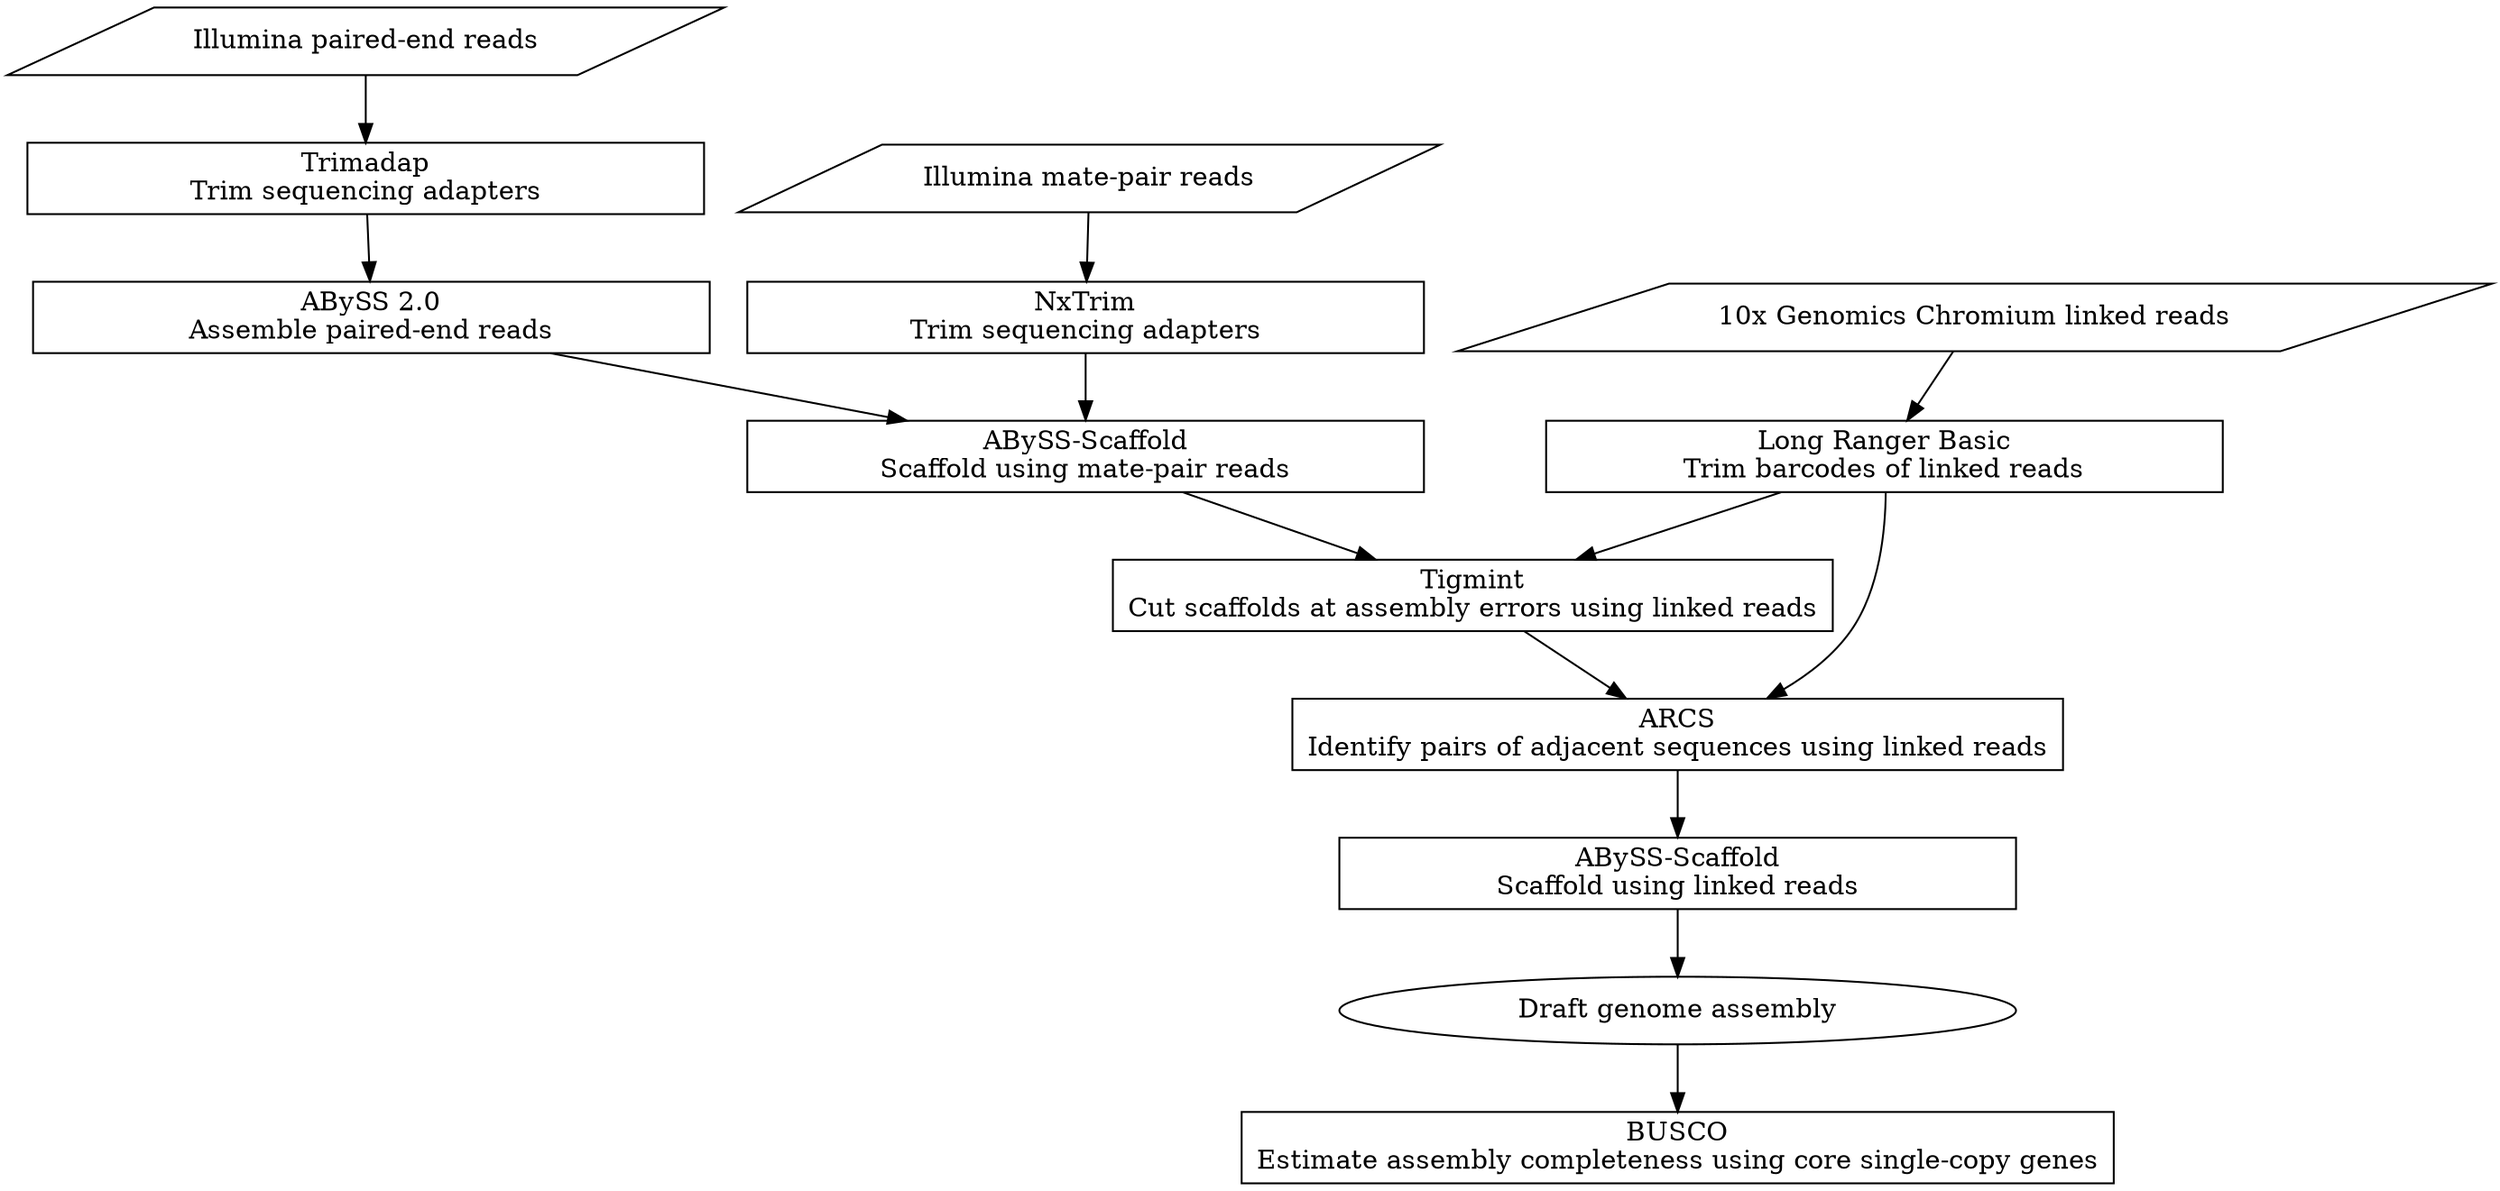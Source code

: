 digraph {
node [shape="rectangle" width=5]

pe [label="Illumina paired-end reads" shape="parallelogram"]
mp [label="Illumina mate-pair reads" shape="parallelogram"]
lr [label="10x Genomics Chromium linked reads" shape="parallelogram"]

pe_trim [label="Trimadap\nTrim sequencing adapters"]
mp_trim [label="NxTrim\nTrim sequencing adapters"]
lr_trim [label="Long Ranger Basic\nTrim barcodes of linked reads"]

abyss [label="ABySS 2.0\nAssemble paired-end reads"]
abyss_mp [label="ABySS-Scaffold\nScaffold using mate-pair reads"]
tigmint [label="Tigmint\nCut scaffolds at assembly errors using linked reads"]
arcs [label="ARCS\nIdentify pairs of adjacent sequences using linked reads"]
abyss_lr [label="ABySS-Scaffold\nScaffold using linked reads"]
scaffolds [label="Draft genome assembly" shape="ellipse"]
busco [label="BUSCO\nEstimate assembly completeness using core single-copy genes"]

pe -> pe_trim -> abyss
mp -> mp_trim -> abyss_mp
lr -> lr_trim -> tigmint
lr_trim -> arcs
abyss -> abyss_mp -> tigmint -> arcs -> abyss_lr -> scaffolds -> busco
}
